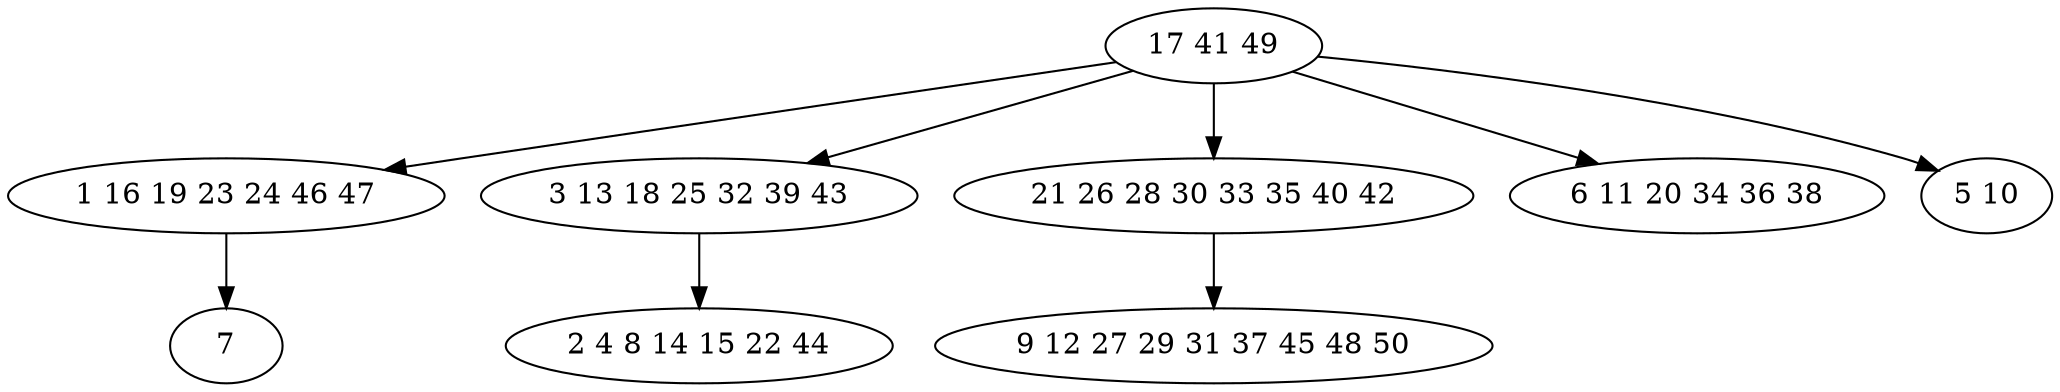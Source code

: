 digraph true_tree {
	"0" -> "1"
	"0" -> "2"
	"0" -> "3"
	"1" -> "4"
	"0" -> "5"
	"3" -> "6"
	"0" -> "7"
	"2" -> "8"
	"0" [label="17 41 49"];
	"1" [label="1 16 19 23 24 46 47"];
	"2" [label="3 13 18 25 32 39 43"];
	"3" [label="21 26 28 30 33 35 40 42"];
	"4" [label="7"];
	"5" [label="6 11 20 34 36 38"];
	"6" [label="9 12 27 29 31 37 45 48 50"];
	"7" [label="5 10"];
	"8" [label="2 4 8 14 15 22 44"];
}
